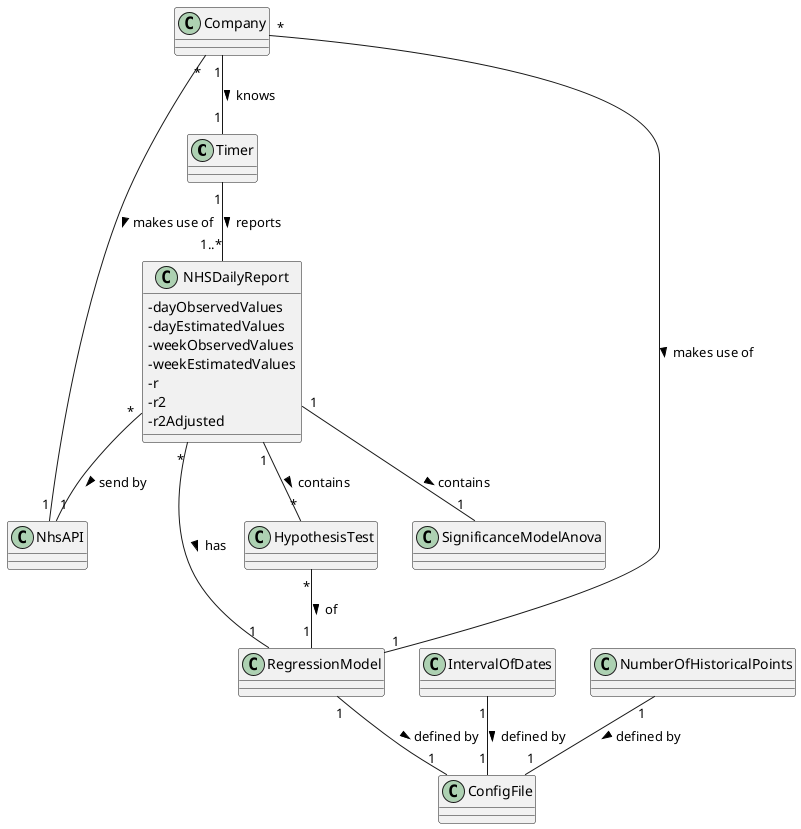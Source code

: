 @startuml

skinparam classAttributeIconSize 0

class Timer {}
class NhsAPI{}
class NHSDailyReport {
- dayObservedValues
- dayEstimatedValues
- weekObservedValues
- weekEstimatedValues
- r
- r2
- r2Adjusted
}

class RegressionModel {}

class ConfigFile {}

'The interval of dates to fit the regression model
class IntervalOfDates {}

'Number of days and number of weeks
class NumberOfHistoricalPoints {}

'hypothesis tests for regression coefficients
class HypothesisTest {}

'significance model with Anova.
class SignificanceModelAnova {}

Timer "1" -- "1..*" NHSDailyReport : reports >
Company "1" -- "1" Timer : knows >
Company "*" - "1" NhsAPI : makes use of >
NHSDailyReport "*" -- "1" NhsAPI : send by >
NHSDailyReport "*" -- "1" RegressionModel : has >
NHSDailyReport "1" -- "*" HypothesisTest : contains >
NHSDailyReport "1" -- "1" SignificanceModelAnova : contains >
Company "*" -- "1" RegressionModel : makes use of >
HypothesisTest "*" -- "1" RegressionModel : of >

'Apagar posteriormente
RegressionModel "1" -- "1" ConfigFile : defined by >
IntervalOfDates "1" -- "1" ConfigFile : defined by >
NumberOfHistoricalPoints "1" -- "1" ConfigFile : defined by >



@enduml